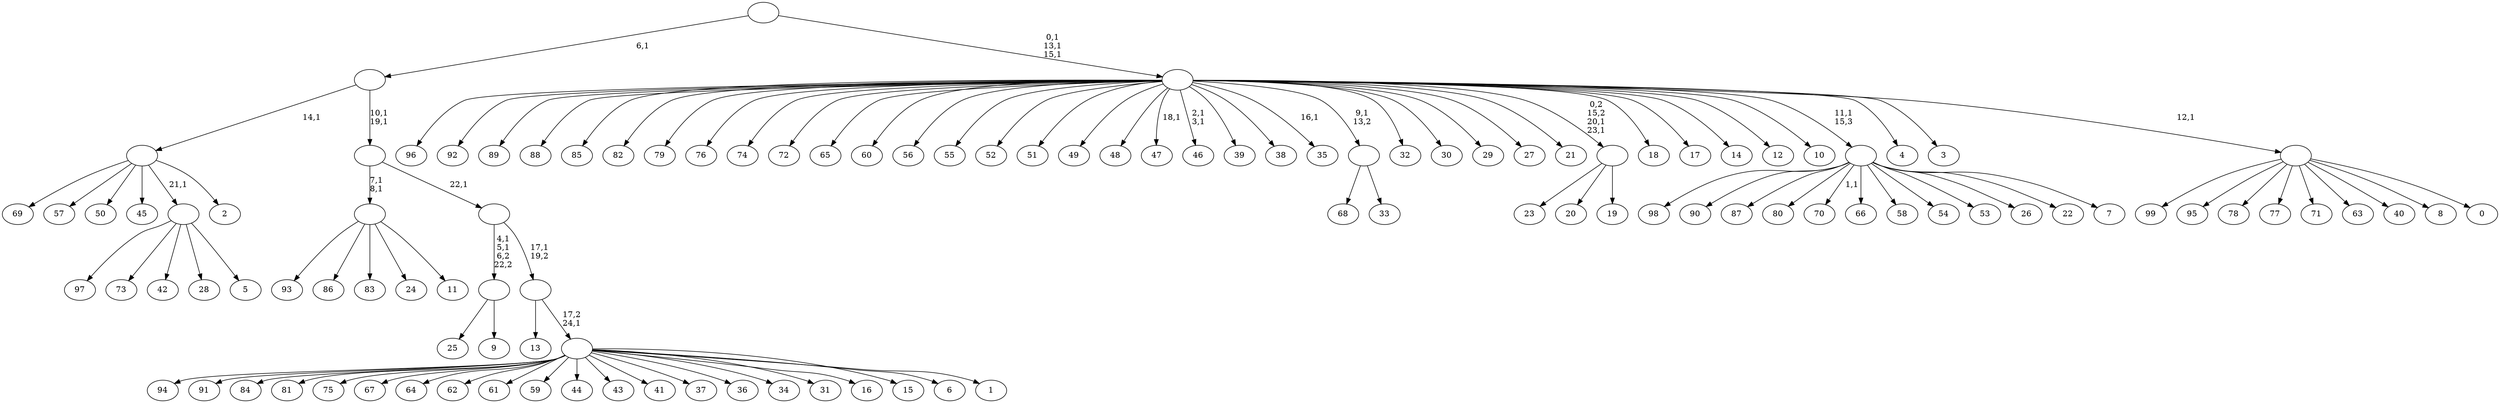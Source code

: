 digraph T {
	125 [label="99"]
	124 [label="98"]
	123 [label="97"]
	122 [label="96"]
	121 [label="95"]
	120 [label="94"]
	119 [label="93"]
	118 [label="92"]
	117 [label="91"]
	116 [label="90"]
	115 [label="89"]
	114 [label="88"]
	113 [label="87"]
	112 [label="86"]
	111 [label="85"]
	110 [label="84"]
	109 [label="83"]
	108 [label="82"]
	107 [label="81"]
	106 [label="80"]
	105 [label="79"]
	104 [label="78"]
	103 [label="77"]
	102 [label="76"]
	101 [label="75"]
	100 [label="74"]
	99 [label="73"]
	98 [label="72"]
	97 [label="71"]
	96 [label="70"]
	94 [label="69"]
	93 [label="68"]
	92 [label="67"]
	91 [label="66"]
	90 [label="65"]
	89 [label="64"]
	88 [label="63"]
	87 [label="62"]
	86 [label="61"]
	85 [label="60"]
	84 [label="59"]
	83 [label="58"]
	82 [label="57"]
	81 [label="56"]
	80 [label="55"]
	79 [label="54"]
	78 [label="53"]
	77 [label="52"]
	76 [label="51"]
	75 [label="50"]
	74 [label="49"]
	73 [label="48"]
	72 [label="47"]
	70 [label="46"]
	67 [label="45"]
	66 [label="44"]
	65 [label="43"]
	64 [label="42"]
	63 [label="41"]
	62 [label="40"]
	61 [label="39"]
	60 [label="38"]
	59 [label="37"]
	58 [label="36"]
	57 [label="35"]
	55 [label="34"]
	54 [label="33"]
	53 [label=""]
	52 [label="32"]
	51 [label="31"]
	50 [label="30"]
	49 [label="29"]
	48 [label="28"]
	47 [label="27"]
	46 [label="26"]
	45 [label="25"]
	44 [label="24"]
	43 [label="23"]
	42 [label="22"]
	41 [label="21"]
	40 [label="20"]
	39 [label="19"]
	38 [label=""]
	36 [label="18"]
	35 [label="17"]
	34 [label="16"]
	33 [label="15"]
	32 [label="14"]
	31 [label="13"]
	30 [label="12"]
	29 [label="11"]
	28 [label=""]
	26 [label="10"]
	25 [label="9"]
	24 [label=""]
	22 [label="8"]
	21 [label="7"]
	20 [label=""]
	19 [label="6"]
	18 [label="5"]
	17 [label=""]
	16 [label="4"]
	15 [label="3"]
	14 [label="2"]
	13 [label=""]
	12 [label="1"]
	11 [label=""]
	10 [label=""]
	9 [label=""]
	8 [label=""]
	6 [label=""]
	5 [label="0"]
	4 [label=""]
	3 [label=""]
	0 [label=""]
	53 -> 93 [label=""]
	53 -> 54 [label=""]
	38 -> 43 [label=""]
	38 -> 40 [label=""]
	38 -> 39 [label=""]
	28 -> 119 [label=""]
	28 -> 112 [label=""]
	28 -> 109 [label=""]
	28 -> 44 [label=""]
	28 -> 29 [label=""]
	24 -> 45 [label=""]
	24 -> 25 [label=""]
	20 -> 96 [label="1,1"]
	20 -> 124 [label=""]
	20 -> 116 [label=""]
	20 -> 113 [label=""]
	20 -> 106 [label=""]
	20 -> 91 [label=""]
	20 -> 83 [label=""]
	20 -> 79 [label=""]
	20 -> 78 [label=""]
	20 -> 46 [label=""]
	20 -> 42 [label=""]
	20 -> 21 [label=""]
	17 -> 123 [label=""]
	17 -> 99 [label=""]
	17 -> 64 [label=""]
	17 -> 48 [label=""]
	17 -> 18 [label=""]
	13 -> 94 [label=""]
	13 -> 82 [label=""]
	13 -> 75 [label=""]
	13 -> 67 [label=""]
	13 -> 17 [label="21,1"]
	13 -> 14 [label=""]
	11 -> 120 [label=""]
	11 -> 117 [label=""]
	11 -> 110 [label=""]
	11 -> 107 [label=""]
	11 -> 101 [label=""]
	11 -> 92 [label=""]
	11 -> 89 [label=""]
	11 -> 87 [label=""]
	11 -> 86 [label=""]
	11 -> 84 [label=""]
	11 -> 66 [label=""]
	11 -> 65 [label=""]
	11 -> 63 [label=""]
	11 -> 59 [label=""]
	11 -> 58 [label=""]
	11 -> 55 [label=""]
	11 -> 51 [label=""]
	11 -> 34 [label=""]
	11 -> 33 [label=""]
	11 -> 19 [label=""]
	11 -> 12 [label=""]
	10 -> 31 [label=""]
	10 -> 11 [label="17,2\n24,1"]
	9 -> 24 [label="4,1\n5,1\n6,2\n22,2"]
	9 -> 10 [label="17,1\n19,2"]
	8 -> 28 [label="7,1\n8,1"]
	8 -> 9 [label="22,1"]
	6 -> 8 [label="10,1\n19,1"]
	6 -> 13 [label="14,1"]
	4 -> 125 [label=""]
	4 -> 121 [label=""]
	4 -> 104 [label=""]
	4 -> 103 [label=""]
	4 -> 97 [label=""]
	4 -> 88 [label=""]
	4 -> 62 [label=""]
	4 -> 22 [label=""]
	4 -> 5 [label=""]
	3 -> 38 [label="0,2\n15,2\n20,1\n23,1"]
	3 -> 57 [label="16,1"]
	3 -> 70 [label="2,1\n3,1"]
	3 -> 72 [label="18,1"]
	3 -> 122 [label=""]
	3 -> 118 [label=""]
	3 -> 115 [label=""]
	3 -> 114 [label=""]
	3 -> 111 [label=""]
	3 -> 108 [label=""]
	3 -> 105 [label=""]
	3 -> 102 [label=""]
	3 -> 100 [label=""]
	3 -> 98 [label=""]
	3 -> 90 [label=""]
	3 -> 85 [label=""]
	3 -> 81 [label=""]
	3 -> 80 [label=""]
	3 -> 77 [label=""]
	3 -> 76 [label=""]
	3 -> 74 [label=""]
	3 -> 73 [label=""]
	3 -> 61 [label=""]
	3 -> 60 [label=""]
	3 -> 53 [label="9,1\n13,2"]
	3 -> 52 [label=""]
	3 -> 50 [label=""]
	3 -> 49 [label=""]
	3 -> 47 [label=""]
	3 -> 41 [label=""]
	3 -> 36 [label=""]
	3 -> 35 [label=""]
	3 -> 32 [label=""]
	3 -> 30 [label=""]
	3 -> 26 [label=""]
	3 -> 20 [label="11,1\n15,3"]
	3 -> 16 [label=""]
	3 -> 15 [label=""]
	3 -> 4 [label="12,1"]
	0 -> 3 [label="0,1\n13,1\n15,1"]
	0 -> 6 [label="6,1"]
}
